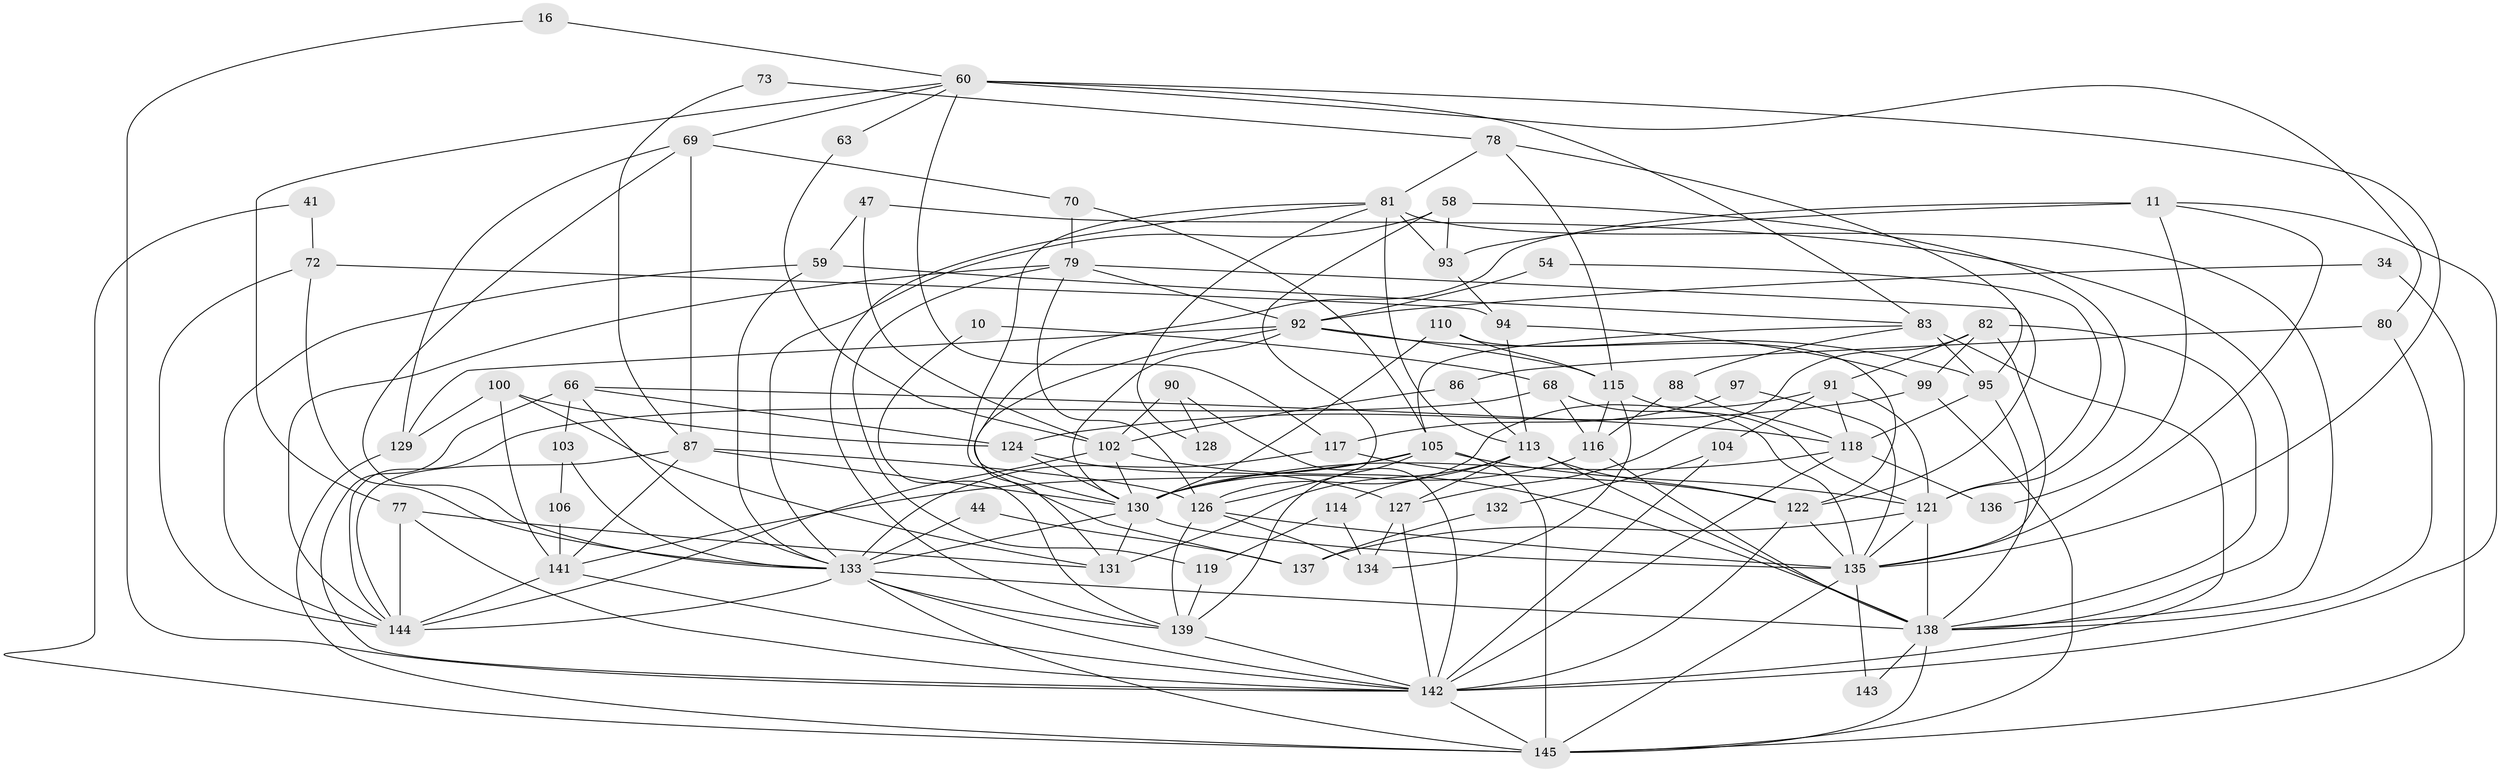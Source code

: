 // original degree distribution, {4: 0.22758620689655173, 3: 0.2482758620689655, 2: 0.1724137931034483, 5: 0.2, 6: 0.08275862068965517, 8: 0.020689655172413793, 7: 0.04827586206896552}
// Generated by graph-tools (version 1.1) at 2025/51/03/09/25 04:51:20]
// undirected, 72 vertices, 179 edges
graph export_dot {
graph [start="1"]
  node [color=gray90,style=filled];
  10;
  11;
  16;
  34;
  41;
  44;
  47;
  54;
  58;
  59;
  60 [super="+51"];
  63;
  66 [super="+35"];
  68;
  69;
  70;
  72;
  73;
  77;
  78;
  79;
  80;
  81 [super="+6"];
  82 [super="+38"];
  83 [super="+24+64"];
  86;
  87;
  88;
  90;
  91 [super="+3"];
  92 [super="+30+42+74"];
  93 [super="+67"];
  94 [super="+65+50"];
  95;
  97;
  99;
  100;
  102 [super="+40"];
  103;
  104;
  105 [super="+101"];
  106;
  110;
  113 [super="+23+96"];
  114;
  115 [super="+61"];
  116 [super="+57"];
  117;
  118 [super="+19+31"];
  119;
  121 [super="+5+43+22"];
  122 [super="+112"];
  124;
  126 [super="+2+17"];
  127 [super="+45"];
  128;
  129 [super="+55"];
  130 [super="+13+84+85"];
  131 [super="+109"];
  132;
  133 [super="+12+32+98"];
  134;
  135 [super="+25+46+89"];
  136;
  137;
  138 [super="+52+107"];
  139 [super="+123"];
  141 [super="+125"];
  142 [super="+33+108"];
  143;
  144 [super="+28+75+140"];
  145 [super="+62+120"];
  10 -- 68;
  10 -- 139;
  11 -- 93 [weight=2];
  11 -- 130;
  11 -- 136;
  11 -- 142;
  11 -- 135;
  16 -- 60;
  16 -- 142;
  34 -- 92;
  34 -- 145;
  41 -- 72;
  41 -- 145;
  44 -- 137;
  44 -- 133;
  47 -- 102 [weight=2];
  47 -- 59;
  47 -- 138;
  54 -- 92;
  54 -- 121;
  58 -- 93;
  58 -- 121;
  58 -- 126;
  58 -- 133;
  59 -- 83;
  59 -- 133;
  59 -- 144;
  60 -- 117;
  60 -- 63;
  60 -- 69;
  60 -- 77;
  60 -- 80;
  60 -- 83 [weight=2];
  60 -- 135;
  63 -- 102;
  66 -- 103 [weight=2];
  66 -- 142;
  66 -- 124;
  66 -- 118 [weight=2];
  66 -- 133;
  68 -- 116 [weight=2];
  68 -- 135;
  68 -- 144;
  69 -- 129;
  69 -- 70;
  69 -- 87;
  69 -- 133;
  70 -- 79;
  70 -- 105;
  72 -- 94 [weight=2];
  72 -- 133 [weight=3];
  72 -- 144;
  73 -- 78;
  73 -- 87;
  77 -- 131;
  77 -- 142;
  77 -- 144;
  78 -- 95;
  78 -- 81;
  78 -- 115;
  79 -- 144;
  79 -- 119;
  79 -- 126;
  79 -- 92;
  79 -- 122;
  80 -- 86;
  80 -- 138;
  81 -- 93;
  81 -- 137;
  81 -- 128;
  81 -- 138 [weight=2];
  81 -- 139;
  81 -- 113;
  82 -- 138 [weight=3];
  82 -- 127;
  82 -- 135;
  82 -- 91;
  82 -- 99;
  83 -- 88;
  83 -- 95;
  83 -- 105 [weight=2];
  83 -- 142 [weight=2];
  86 -- 113;
  86 -- 102;
  87 -- 126 [weight=2];
  87 -- 130;
  87 -- 144;
  87 -- 141;
  88 -- 116;
  88 -- 118;
  90 -- 102;
  90 -- 128;
  90 -- 142;
  91 -- 104;
  91 -- 121;
  91 -- 118;
  91 -- 126;
  92 -- 95;
  92 -- 129;
  92 -- 131;
  92 -- 115;
  92 -- 130 [weight=2];
  93 -- 94;
  94 -- 113 [weight=3];
  94 -- 99;
  95 -- 118;
  95 -- 138;
  97 -- 117;
  97 -- 135;
  99 -- 124;
  99 -- 145;
  100 -- 124;
  100 -- 131;
  100 -- 129;
  100 -- 141;
  102 -- 138;
  102 -- 130;
  102 -- 144;
  103 -- 106;
  103 -- 133;
  104 -- 142;
  104 -- 132;
  105 -- 145 [weight=3];
  105 -- 121 [weight=2];
  105 -- 139 [weight=2];
  105 -- 130;
  105 -- 141;
  106 -- 141;
  110 -- 115;
  110 -- 130;
  110 -- 122;
  113 -- 114;
  113 -- 131 [weight=2];
  113 -- 138;
  113 -- 122;
  113 -- 127;
  114 -- 119;
  114 -- 134;
  115 -- 134;
  115 -- 121 [weight=2];
  115 -- 116;
  116 -- 130;
  116 -- 138;
  117 -- 122;
  117 -- 133;
  118 -- 136;
  118 -- 142;
  118 -- 130;
  119 -- 139;
  121 -- 137;
  121 -- 138 [weight=2];
  121 -- 135;
  122 -- 142 [weight=2];
  122 -- 135;
  124 -- 130;
  124 -- 127;
  126 -- 139 [weight=2];
  126 -- 134;
  126 -- 135;
  127 -- 134;
  127 -- 142;
  129 -- 145;
  130 -- 131 [weight=2];
  130 -- 133 [weight=3];
  130 -- 135;
  132 -- 137;
  133 -- 138;
  133 -- 142;
  133 -- 139;
  133 -- 144;
  133 -- 145;
  135 -- 145 [weight=2];
  135 -- 143;
  138 -- 145 [weight=2];
  138 -- 143;
  139 -- 142 [weight=2];
  141 -- 142 [weight=2];
  141 -- 144 [weight=3];
  142 -- 145;
}

